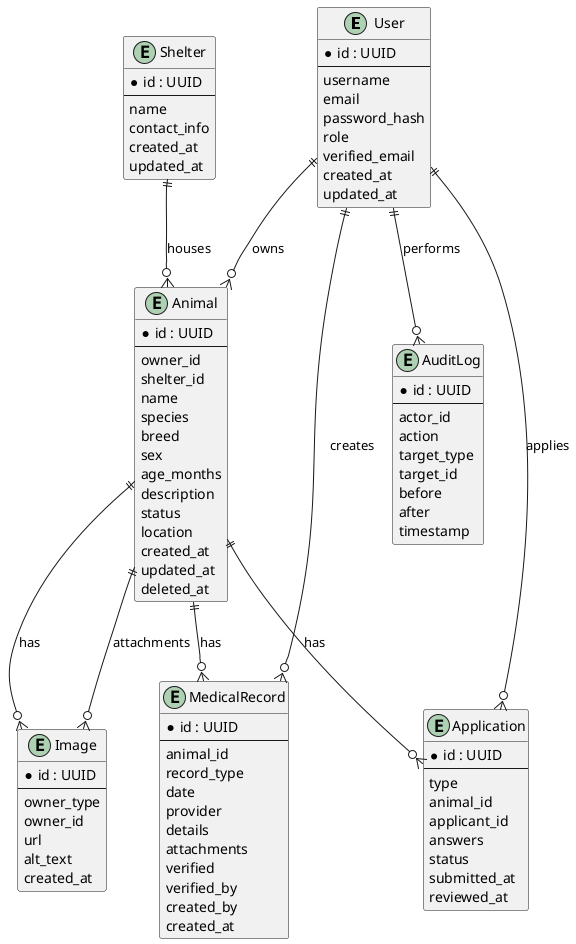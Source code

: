 @startuml
' Entities
entity "User" as U {
  * id : UUID
  --
  username
  email
  password_hash
  role
  verified_email
  created_at
  updated_at
}

entity "Shelter" as S {
  * id : UUID
  --
  name
  contact_info
  created_at
  updated_at
}

entity "Animal" as A {
  * id : UUID
  --
  owner_id
  shelter_id
  name
  species
  breed
  sex
  age_months
  description
  status
  location
  created_at
  updated_at
  deleted_at
}

entity "Image" as I {
  * id : UUID
  --
  owner_type
  owner_id
  url
  alt_text
  created_at
}

entity "Application" as App {
  * id : UUID
  --
  type
  animal_id
  applicant_id
  answers
  status
  submitted_at
  reviewed_at
}

entity "MedicalRecord" as MR {
  * id : UUID
  --
  animal_id
  record_type
  date
  provider
  details
  attachments
  verified
  verified_by
  created_by
  created_at
}

entity "AuditLog" as AL {
  * id : UUID
  --
  actor_id
  action
  target_type
  target_id
  before
  after
  timestamp
}

' Relationships
U ||--o{ A : owns
S ||--o{ A : houses
A ||--o{ I : has
A ||--o{ App : has
U ||--o{ App : applies
A ||--o{ MR : has
U ||--o{ MR : creates
U ||--o{ AL : performs

' Composite/attachment relationship
A ||--o{ I : attachments

@enduml